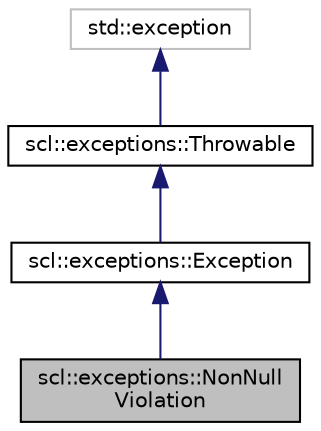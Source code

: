 digraph "scl::exceptions::NonNullViolation"
{
  edge [fontname="Helvetica",fontsize="10",labelfontname="Helvetica",labelfontsize="10"];
  node [fontname="Helvetica",fontsize="10",shape=record];
  Node0 [label="scl::exceptions::NonNull\lViolation",height=0.2,width=0.4,color="black", fillcolor="grey75", style="filled", fontcolor="black"];
  Node1 -> Node0 [dir="back",color="midnightblue",fontsize="10",style="solid",fontname="Helvetica"];
  Node1 [label="scl::exceptions::Exception",height=0.2,width=0.4,color="black", fillcolor="white", style="filled",URL="$classscl_1_1exceptions_1_1_exception.html",tooltip="Base class for all regular exceptions. "];
  Node2 -> Node1 [dir="back",color="midnightblue",fontsize="10",style="solid",fontname="Helvetica"];
  Node2 [label="scl::exceptions::Throwable",height=0.2,width=0.4,color="black", fillcolor="white", style="filled",URL="$structscl_1_1exceptions_1_1_throwable.html",tooltip="Base class of all throwable objects. "];
  Node3 -> Node2 [dir="back",color="midnightblue",fontsize="10",style="solid",fontname="Helvetica"];
  Node3 [label="std::exception",height=0.2,width=0.4,color="grey75", fillcolor="white", style="filled"];
}
